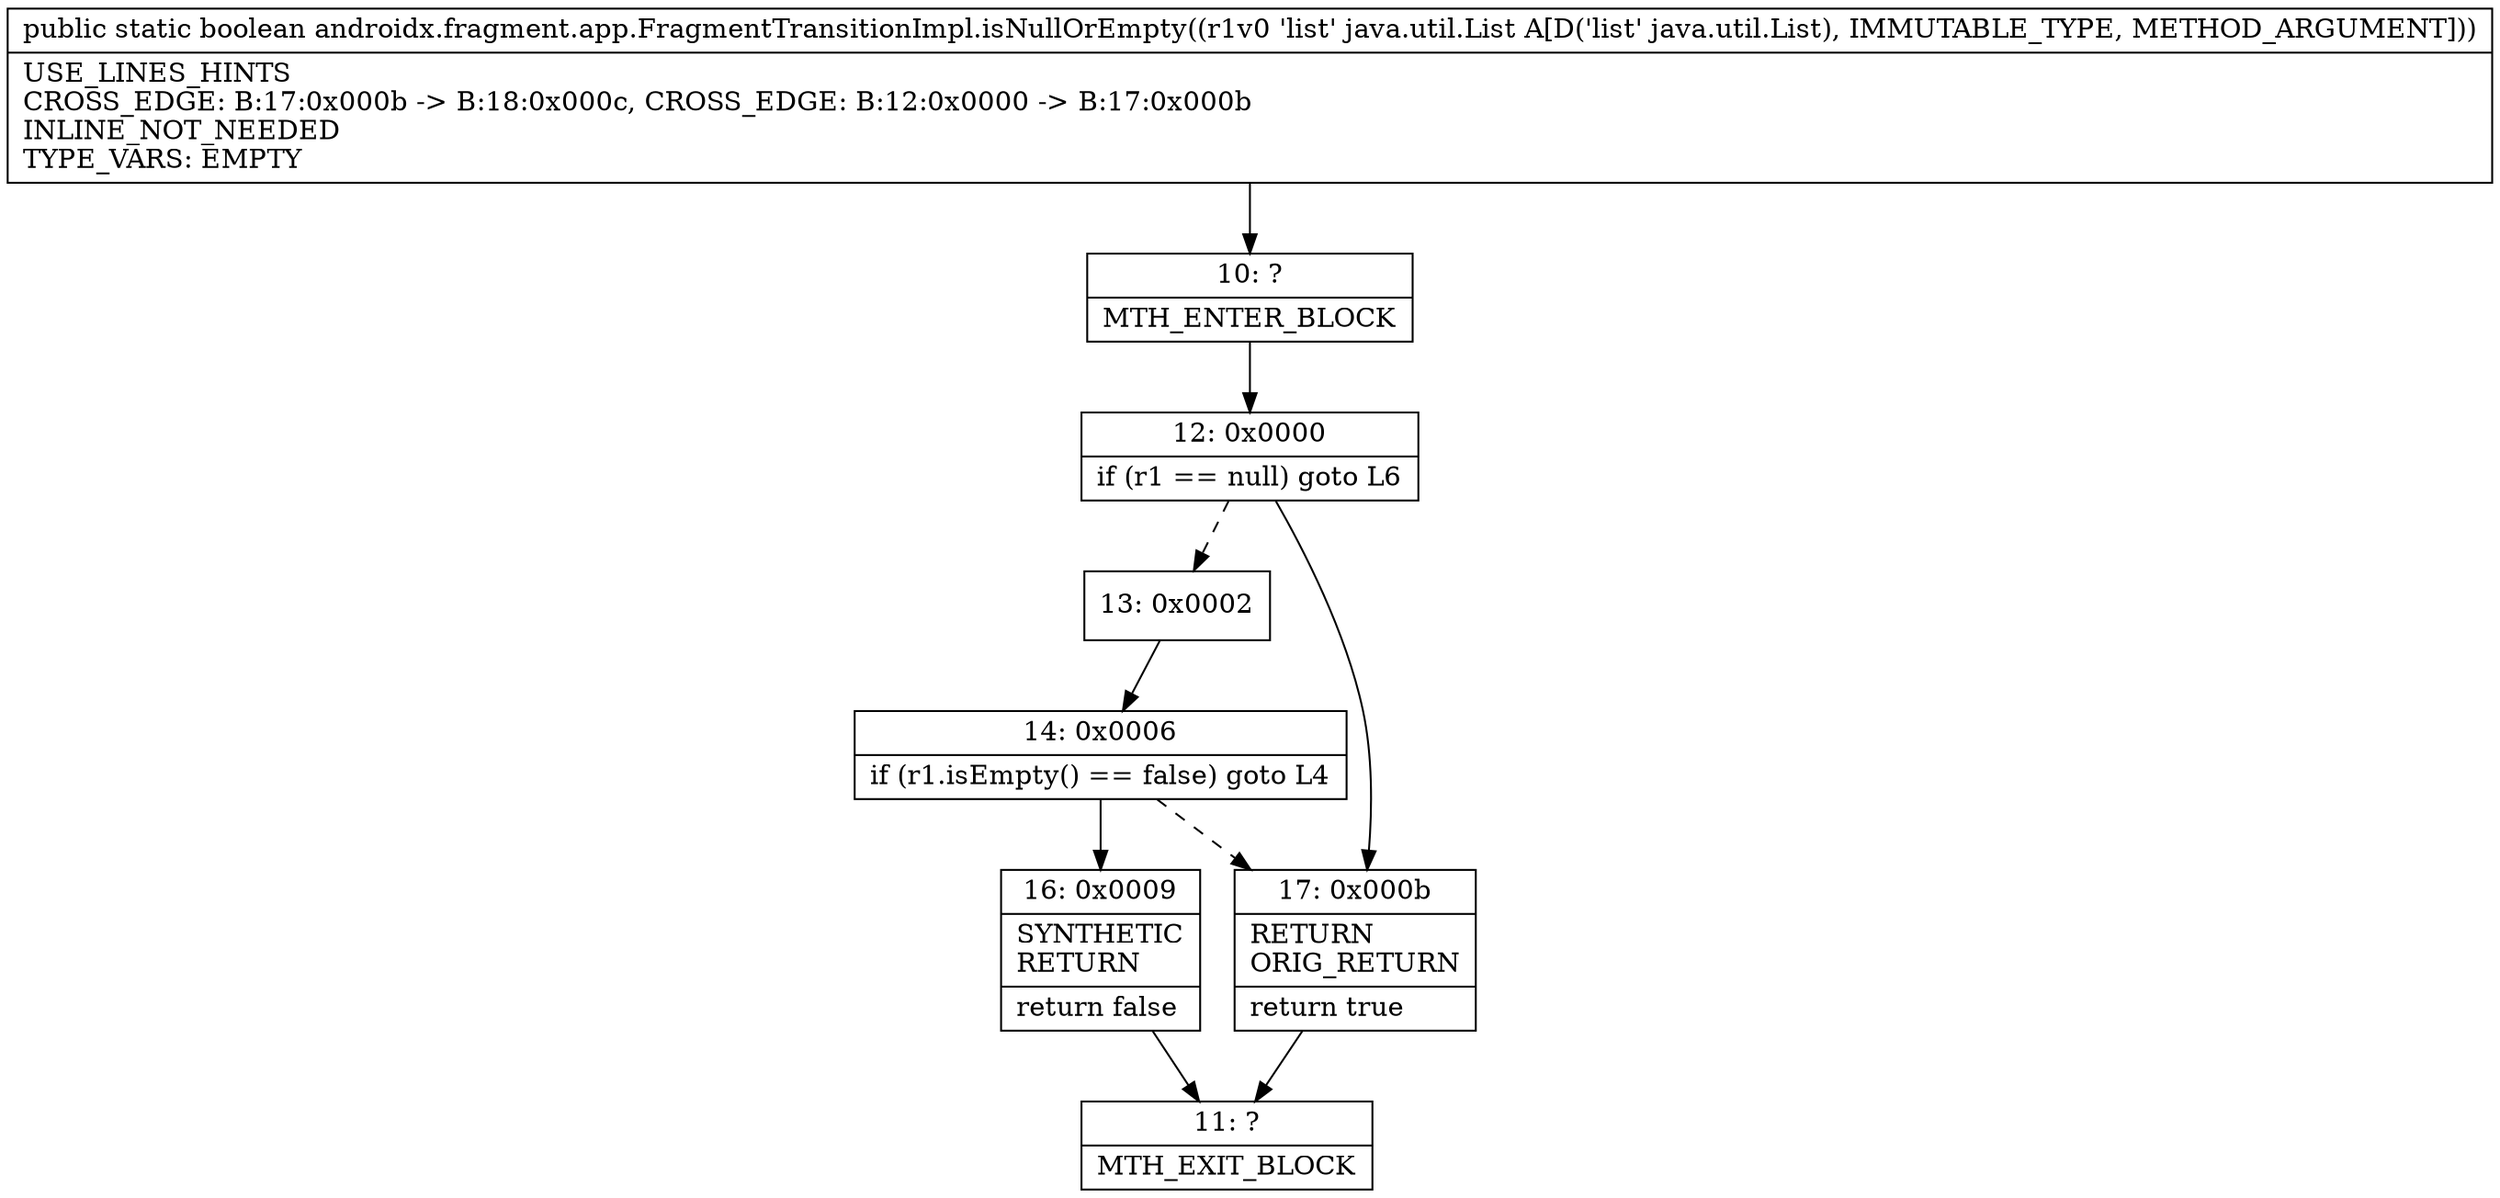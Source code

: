 digraph "CFG forandroidx.fragment.app.FragmentTransitionImpl.isNullOrEmpty(Ljava\/util\/List;)Z" {
Node_10 [shape=record,label="{10\:\ ?|MTH_ENTER_BLOCK\l}"];
Node_12 [shape=record,label="{12\:\ 0x0000|if (r1 == null) goto L6\l}"];
Node_13 [shape=record,label="{13\:\ 0x0002}"];
Node_14 [shape=record,label="{14\:\ 0x0006|if (r1.isEmpty() == false) goto L4\l}"];
Node_16 [shape=record,label="{16\:\ 0x0009|SYNTHETIC\lRETURN\l|return false\l}"];
Node_11 [shape=record,label="{11\:\ ?|MTH_EXIT_BLOCK\l}"];
Node_17 [shape=record,label="{17\:\ 0x000b|RETURN\lORIG_RETURN\l|return true\l}"];
MethodNode[shape=record,label="{public static boolean androidx.fragment.app.FragmentTransitionImpl.isNullOrEmpty((r1v0 'list' java.util.List A[D('list' java.util.List), IMMUTABLE_TYPE, METHOD_ARGUMENT]))  | USE_LINES_HINTS\lCROSS_EDGE: B:17:0x000b \-\> B:18:0x000c, CROSS_EDGE: B:12:0x0000 \-\> B:17:0x000b\lINLINE_NOT_NEEDED\lTYPE_VARS: EMPTY\l}"];
MethodNode -> Node_10;Node_10 -> Node_12;
Node_12 -> Node_13[style=dashed];
Node_12 -> Node_17;
Node_13 -> Node_14;
Node_14 -> Node_16;
Node_14 -> Node_17[style=dashed];
Node_16 -> Node_11;
Node_17 -> Node_11;
}

